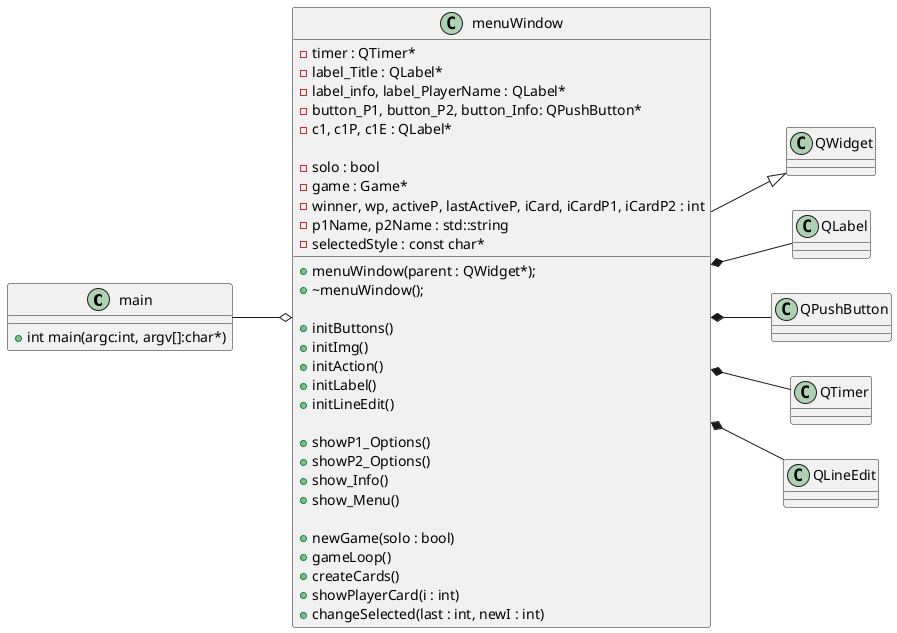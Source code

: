 @startuml Classes
left to right direction

class main{
    + int main(argc:int, argv[]:char*)
}

class menuWindow{
    - timer : QTimer*
	- label_Title : QLabel*
	- label_info, label_PlayerName : QLabel* 
	- button_P1, button_P2, button_Info: QPushButton*
	- c1, c1P, c1E : QLabel* 

	- solo : bool
	- game : Game*
	- winner, wp, activeP, lastActiveP, iCard, iCardP1, iCardP2 : int
	- p1Name, p2Name : std::string
	- selectedStyle : const char*

    + menuWindow(parent : QWidget*);
	+ ~menuWindow();

	+ initButtons()
	+ initImg()
	+ initAction()
	+ initLabel()
	+ initLineEdit()

	+ showP1_Options()
	+ showP2_Options()
	+ show_Info()
	+ show_Menu()

	+ newGame(solo : bool)
	+ gameLoop()
	+ createCards()
	+ showPlayerCard(i : int)
	+ changeSelected(last : int, newI : int)
}

class QWidget{
}
class QLabel{
}
class QPushButton{
}
class QTimer{
}
class QLineEdit{
}

main --o menuWindow
menuWindow *-- QTimer
menuWindow *-- QPushButton
menuWindow *-- QLineEdit
menuWindow *-- QLabel
menuWindow --|> QWidget

@enduml
